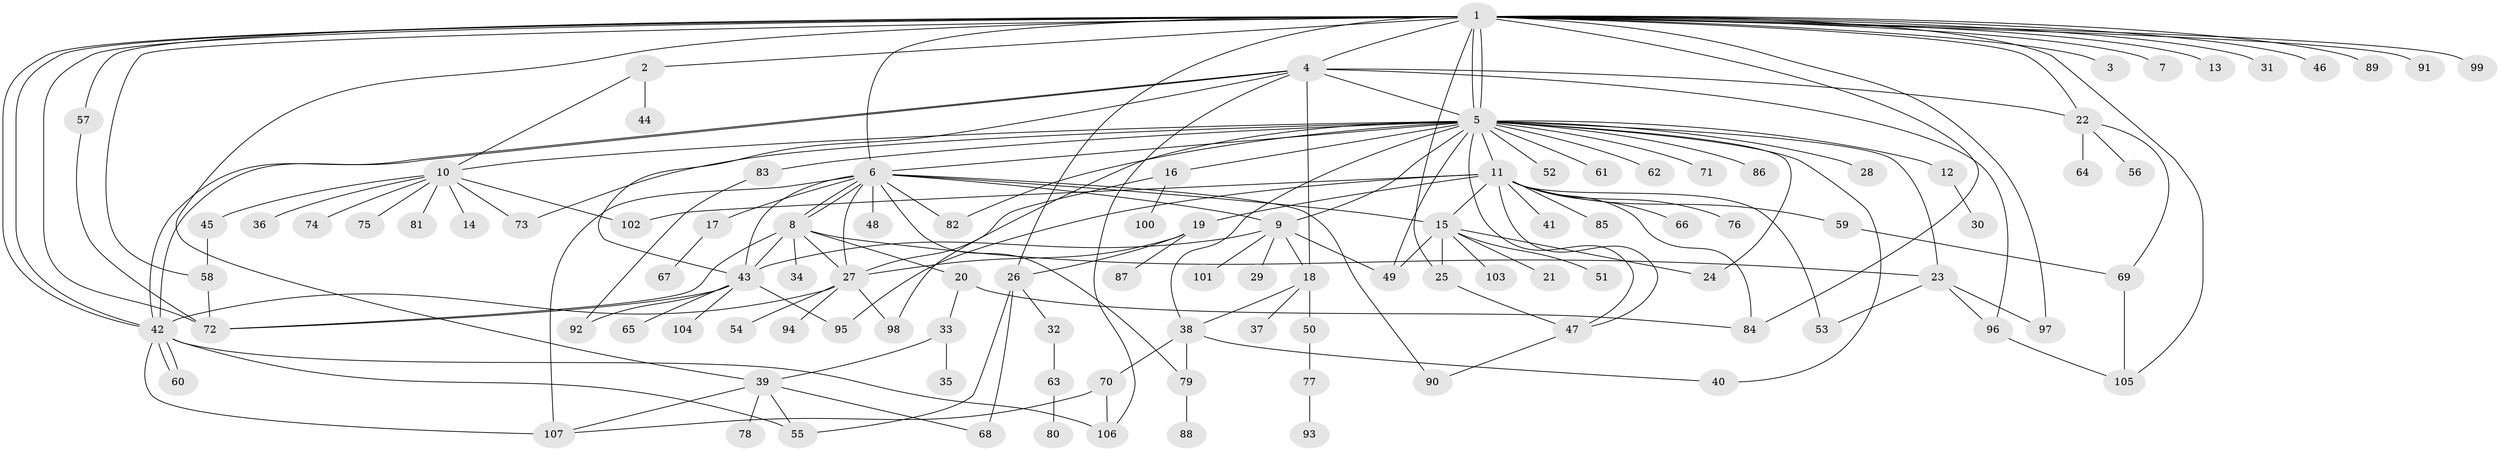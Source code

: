 // Generated by graph-tools (version 1.1) at 2025/49/03/09/25 03:49:57]
// undirected, 107 vertices, 166 edges
graph export_dot {
graph [start="1"]
  node [color=gray90,style=filled];
  1;
  2;
  3;
  4;
  5;
  6;
  7;
  8;
  9;
  10;
  11;
  12;
  13;
  14;
  15;
  16;
  17;
  18;
  19;
  20;
  21;
  22;
  23;
  24;
  25;
  26;
  27;
  28;
  29;
  30;
  31;
  32;
  33;
  34;
  35;
  36;
  37;
  38;
  39;
  40;
  41;
  42;
  43;
  44;
  45;
  46;
  47;
  48;
  49;
  50;
  51;
  52;
  53;
  54;
  55;
  56;
  57;
  58;
  59;
  60;
  61;
  62;
  63;
  64;
  65;
  66;
  67;
  68;
  69;
  70;
  71;
  72;
  73;
  74;
  75;
  76;
  77;
  78;
  79;
  80;
  81;
  82;
  83;
  84;
  85;
  86;
  87;
  88;
  89;
  90;
  91;
  92;
  93;
  94;
  95;
  96;
  97;
  98;
  99;
  100;
  101;
  102;
  103;
  104;
  105;
  106;
  107;
  1 -- 2;
  1 -- 3;
  1 -- 4;
  1 -- 5;
  1 -- 5;
  1 -- 6;
  1 -- 7;
  1 -- 13;
  1 -- 22;
  1 -- 25;
  1 -- 26;
  1 -- 31;
  1 -- 39;
  1 -- 42;
  1 -- 42;
  1 -- 46;
  1 -- 57;
  1 -- 58;
  1 -- 72;
  1 -- 84;
  1 -- 89;
  1 -- 91;
  1 -- 97;
  1 -- 99;
  1 -- 105;
  2 -- 10;
  2 -- 44;
  4 -- 5;
  4 -- 18;
  4 -- 22;
  4 -- 42;
  4 -- 42;
  4 -- 43;
  4 -- 96;
  4 -- 106;
  5 -- 6;
  5 -- 9;
  5 -- 10;
  5 -- 11;
  5 -- 12;
  5 -- 16;
  5 -- 23;
  5 -- 24;
  5 -- 28;
  5 -- 38;
  5 -- 40;
  5 -- 47;
  5 -- 49;
  5 -- 52;
  5 -- 61;
  5 -- 62;
  5 -- 71;
  5 -- 73;
  5 -- 82;
  5 -- 83;
  5 -- 86;
  5 -- 98;
  6 -- 8;
  6 -- 8;
  6 -- 9;
  6 -- 15;
  6 -- 17;
  6 -- 27;
  6 -- 43;
  6 -- 48;
  6 -- 79;
  6 -- 82;
  6 -- 90;
  6 -- 107;
  8 -- 20;
  8 -- 23;
  8 -- 27;
  8 -- 34;
  8 -- 43;
  8 -- 72;
  9 -- 18;
  9 -- 29;
  9 -- 43;
  9 -- 49;
  9 -- 101;
  10 -- 14;
  10 -- 36;
  10 -- 45;
  10 -- 73;
  10 -- 74;
  10 -- 75;
  10 -- 81;
  10 -- 102;
  11 -- 15;
  11 -- 19;
  11 -- 41;
  11 -- 47;
  11 -- 53;
  11 -- 59;
  11 -- 66;
  11 -- 76;
  11 -- 84;
  11 -- 85;
  11 -- 95;
  11 -- 102;
  12 -- 30;
  15 -- 21;
  15 -- 24;
  15 -- 25;
  15 -- 49;
  15 -- 51;
  15 -- 103;
  16 -- 27;
  16 -- 100;
  17 -- 67;
  18 -- 37;
  18 -- 38;
  18 -- 50;
  19 -- 26;
  19 -- 27;
  19 -- 87;
  20 -- 33;
  20 -- 84;
  22 -- 56;
  22 -- 64;
  22 -- 69;
  23 -- 53;
  23 -- 96;
  23 -- 97;
  25 -- 47;
  26 -- 32;
  26 -- 55;
  26 -- 68;
  27 -- 42;
  27 -- 54;
  27 -- 94;
  27 -- 98;
  32 -- 63;
  33 -- 35;
  33 -- 39;
  38 -- 40;
  38 -- 70;
  38 -- 79;
  39 -- 55;
  39 -- 68;
  39 -- 78;
  39 -- 107;
  42 -- 55;
  42 -- 60;
  42 -- 60;
  42 -- 106;
  42 -- 107;
  43 -- 65;
  43 -- 72;
  43 -- 92;
  43 -- 95;
  43 -- 104;
  45 -- 58;
  47 -- 90;
  50 -- 77;
  57 -- 72;
  58 -- 72;
  59 -- 69;
  63 -- 80;
  69 -- 105;
  70 -- 106;
  70 -- 107;
  77 -- 93;
  79 -- 88;
  83 -- 92;
  96 -- 105;
}
